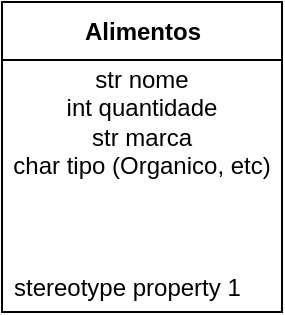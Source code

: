 <mxfile version="15.4.1" type="github">
  <diagram id="qlISP1Srwu-0KwlcMQMG" name="Page-1">
    <mxGraphModel dx="1019" dy="566" grid="1" gridSize="10" guides="1" tooltips="1" connect="1" arrows="1" fold="1" page="1" pageScale="1" pageWidth="827" pageHeight="1169" math="0" shadow="0">
      <root>
        <mxCell id="0" />
        <mxCell id="1" parent="0" />
        <mxCell id="G3IcAJRC7sJN-yx-Axdc-2" value="Alimentos" style="swimlane;fontStyle=1;align=center;verticalAlign=middle;childLayout=stackLayout;horizontal=1;startSize=29;horizontalStack=0;resizeParent=1;resizeParentMax=0;resizeLast=0;collapsible=0;marginBottom=0;html=1;" vertex="1" parent="1">
          <mxGeometry x="20" y="30" width="140" height="155" as="geometry" />
        </mxCell>
        <mxCell id="G3IcAJRC7sJN-yx-Axdc-3" value="str nome&lt;br&gt;int quantidade&lt;br&gt;str marca&lt;br&gt;char tipo (Organico, etc)&lt;br&gt;&lt;br&gt;&lt;br&gt;&lt;br&gt;" style="text;html=1;strokeColor=none;fillColor=none;align=center;verticalAlign=middle;spacingLeft=4;spacingRight=4;overflow=hidden;rotatable=0;points=[[0,0.5],[1,0.5]];portConstraint=eastwest;" vertex="1" parent="G3IcAJRC7sJN-yx-Axdc-2">
          <mxGeometry y="29" width="140" height="101" as="geometry" />
        </mxCell>
        <mxCell id="G3IcAJRC7sJN-yx-Axdc-4" value="stereotype property 1" style="text;html=1;strokeColor=none;fillColor=none;align=left;verticalAlign=middle;spacingLeft=4;spacingRight=4;overflow=hidden;rotatable=0;points=[[0,0.5],[1,0.5]];portConstraint=eastwest;" vertex="1" parent="G3IcAJRC7sJN-yx-Axdc-2">
          <mxGeometry y="130" width="140" height="25" as="geometry" />
        </mxCell>
      </root>
    </mxGraphModel>
  </diagram>
</mxfile>
